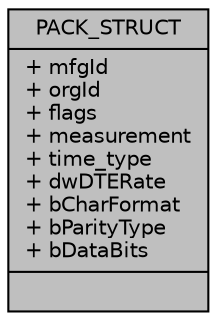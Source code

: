 digraph "PACK_STRUCT"
{
  edge [fontname="Helvetica",fontsize="10",labelfontname="Helvetica",labelfontsize="10"];
  node [fontname="Helvetica",fontsize="10",shape=record];
  Node1 [label="{PACK_STRUCT\n|+ mfgId\l+ orgId\l+ flags\l+ measurement\l+ time_type\l+ dwDTERate\l+ bCharFormat\l+ bParityType\l+ bDataBits\l|}",height=0.2,width=0.4,color="black", fillcolor="grey75", style="filled" fontcolor="black"];
}
